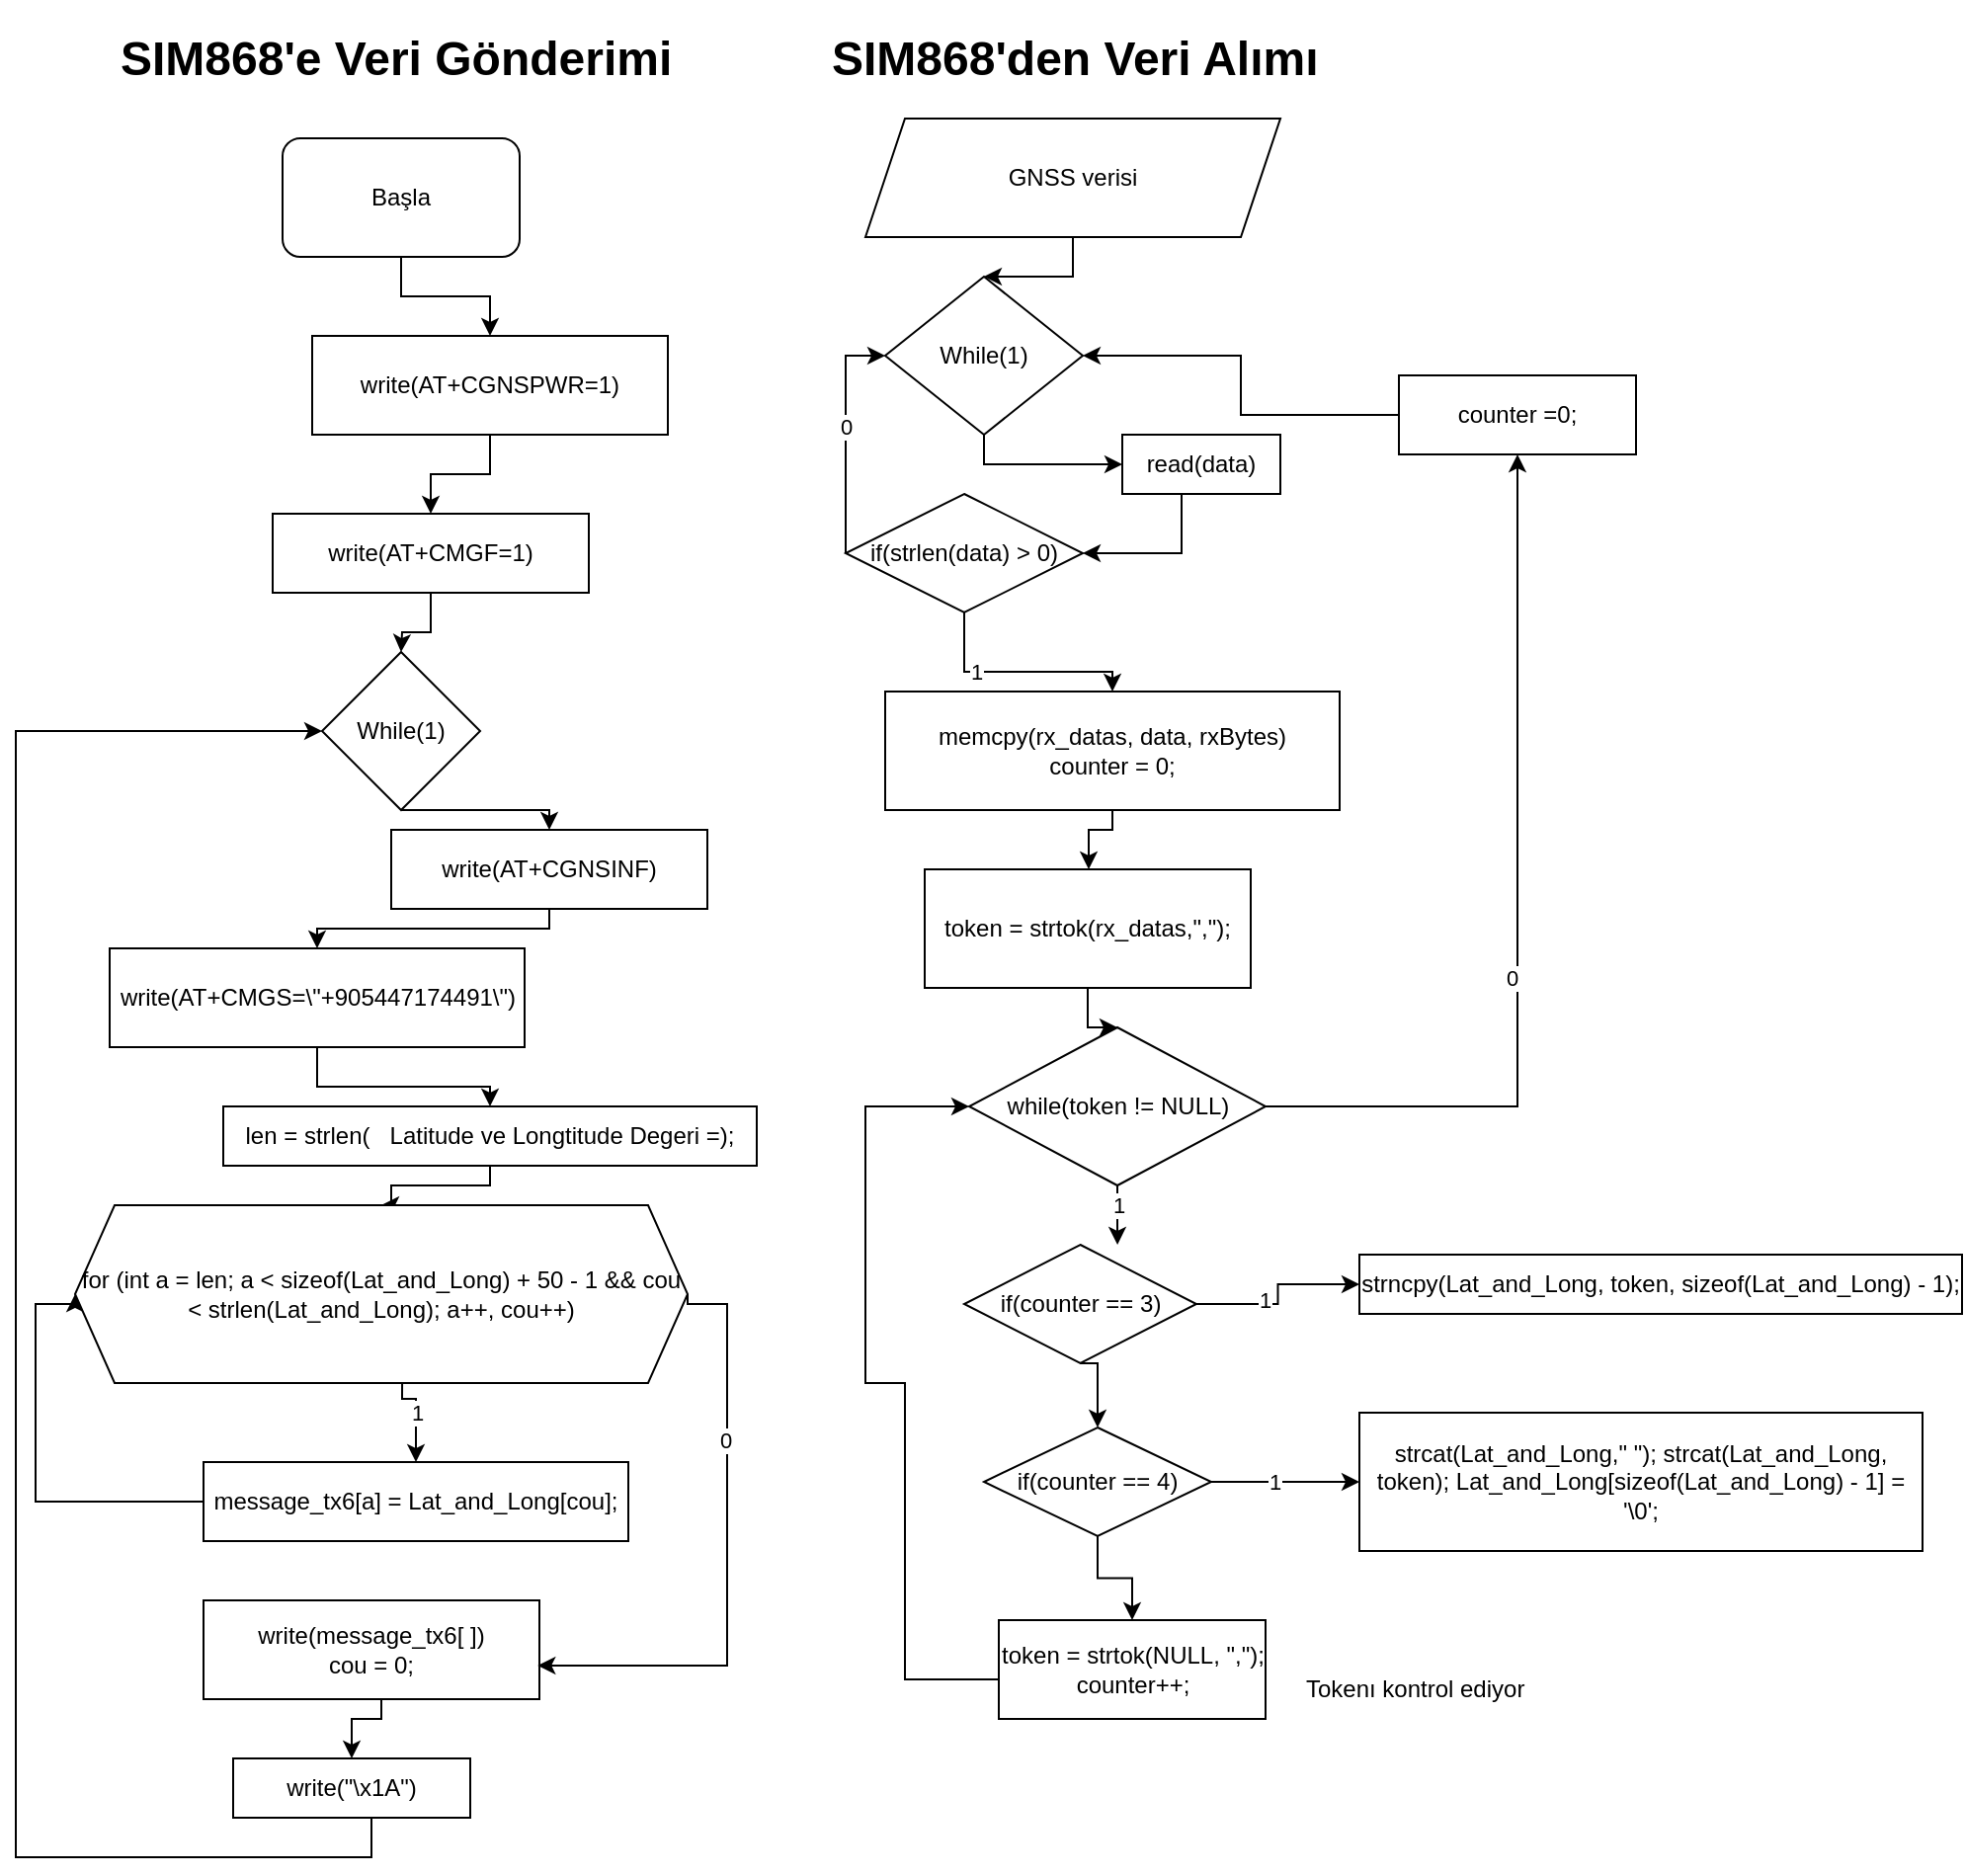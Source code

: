 <mxfile version="13.9.9" type="device"><diagram id="VGfeHtUI-686utL_88iE" name="Sayfa -1"><mxGraphModel dx="721" dy="599" grid="1" gridSize="10" guides="1" tooltips="1" connect="1" arrows="1" fold="1" page="1" pageScale="1" pageWidth="3300" pageHeight="4681" math="0" shadow="0"><root><mxCell id="0"/><mxCell id="1" parent="0"/><mxCell id="peohOCytkTrZAMBB_SPw-20" style="edgeStyle=orthogonalEdgeStyle;rounded=0;orthogonalLoop=1;jettySize=auto;html=1;entryX=0.5;entryY=0;entryDx=0;entryDy=0;" parent="1" source="peohOCytkTrZAMBB_SPw-2" target="peohOCytkTrZAMBB_SPw-3" edge="1"><mxGeometry relative="1" as="geometry"/></mxCell><mxCell id="peohOCytkTrZAMBB_SPw-2" value="Başla" style="rounded=1;whiteSpace=wrap;html=1;" parent="1" vertex="1"><mxGeometry x="745" y="240" width="120" height="60" as="geometry"/></mxCell><mxCell id="peohOCytkTrZAMBB_SPw-21" style="edgeStyle=orthogonalEdgeStyle;rounded=0;orthogonalLoop=1;jettySize=auto;html=1;entryX=0.5;entryY=0;entryDx=0;entryDy=0;" parent="1" source="peohOCytkTrZAMBB_SPw-3" target="peohOCytkTrZAMBB_SPw-4" edge="1"><mxGeometry relative="1" as="geometry"/></mxCell><mxCell id="peohOCytkTrZAMBB_SPw-3" value="write(AT+CGNSPWR=1)" style="rounded=0;whiteSpace=wrap;html=1;" parent="1" vertex="1"><mxGeometry x="760" y="340" width="180" height="50" as="geometry"/></mxCell><mxCell id="peohOCytkTrZAMBB_SPw-22" style="edgeStyle=orthogonalEdgeStyle;rounded=0;orthogonalLoop=1;jettySize=auto;html=1;" parent="1" source="peohOCytkTrZAMBB_SPw-4" edge="1"><mxGeometry relative="1" as="geometry"><mxPoint x="805.0" y="500" as="targetPoint"/></mxGeometry></mxCell><mxCell id="peohOCytkTrZAMBB_SPw-4" value="&lt;span&gt;write(AT+CMGF=1)&lt;/span&gt;" style="rounded=0;whiteSpace=wrap;html=1;" parent="1" vertex="1"><mxGeometry x="740" y="430" width="160" height="40" as="geometry"/></mxCell><mxCell id="peohOCytkTrZAMBB_SPw-41" value="" style="edgeStyle=orthogonalEdgeStyle;rounded=0;orthogonalLoop=1;jettySize=auto;html=1;" parent="1" source="peohOCytkTrZAMBB_SPw-5" target="peohOCytkTrZAMBB_SPw-40" edge="1"><mxGeometry relative="1" as="geometry"><Array as="points"><mxPoint x="1165" y="590"/><mxPoint x="1153" y="590"/></Array></mxGeometry></mxCell><mxCell id="peohOCytkTrZAMBB_SPw-5" value="memcpy(rx_datas, data, rxBytes)&lt;br&gt;counter = 0;" style="rounded=0;whiteSpace=wrap;html=1;" parent="1" vertex="1"><mxGeometry x="1050" y="520" width="230" height="60" as="geometry"/></mxCell><mxCell id="peohOCytkTrZAMBB_SPw-27" style="edgeStyle=orthogonalEdgeStyle;rounded=0;orthogonalLoop=1;jettySize=auto;html=1;entryX=0.5;entryY=0;entryDx=0;entryDy=0;" parent="1" source="peohOCytkTrZAMBB_SPw-6" target="peohOCytkTrZAMBB_SPw-26" edge="1"><mxGeometry relative="1" as="geometry"><Array as="points"><mxPoint x="880" y="640"/><mxPoint x="763" y="640"/></Array></mxGeometry></mxCell><mxCell id="peohOCytkTrZAMBB_SPw-6" value="write(AT+CGNSINF)" style="rounded=0;whiteSpace=wrap;html=1;" parent="1" vertex="1"><mxGeometry x="800" y="590" width="160" height="40" as="geometry"/></mxCell><mxCell id="peohOCytkTrZAMBB_SPw-23" style="edgeStyle=orthogonalEdgeStyle;rounded=0;orthogonalLoop=1;jettySize=auto;html=1;entryX=0.5;entryY=0;entryDx=0;entryDy=0;" parent="1" target="peohOCytkTrZAMBB_SPw-6" edge="1"><mxGeometry relative="1" as="geometry"><mxPoint x="805.0" y="580" as="sourcePoint"/><Array as="points"><mxPoint x="880" y="580"/></Array></mxGeometry></mxCell><mxCell id="peohOCytkTrZAMBB_SPw-25" style="edgeStyle=orthogonalEdgeStyle;rounded=0;orthogonalLoop=1;jettySize=auto;html=1;entryX=0.5;entryY=0;entryDx=0;entryDy=0;" parent="1" source="peohOCytkTrZAMBB_SPw-19" target="peohOCytkTrZAMBB_SPw-5" edge="1"><mxGeometry relative="1" as="geometry"><Array as="points"><mxPoint x="1090" y="510"/><mxPoint x="1165" y="510"/></Array></mxGeometry></mxCell><mxCell id="P92QDPwqGKX63b1fsh_c-31" value="1" style="edgeLabel;html=1;align=center;verticalAlign=middle;resizable=0;points=[];" parent="peohOCytkTrZAMBB_SPw-25" vertex="1" connectable="0"><mxGeometry x="-0.379" relative="1" as="geometry"><mxPoint as="offset"/></mxGeometry></mxCell><mxCell id="P92QDPwqGKX63b1fsh_c-32" style="edgeStyle=orthogonalEdgeStyle;rounded=0;orthogonalLoop=1;jettySize=auto;html=1;entryX=0;entryY=0.5;entryDx=0;entryDy=0;" parent="1" source="peohOCytkTrZAMBB_SPw-19" target="P92QDPwqGKX63b1fsh_c-5" edge="1"><mxGeometry relative="1" as="geometry"><Array as="points"><mxPoint x="1030" y="440"/><mxPoint x="1030" y="350"/></Array></mxGeometry></mxCell><mxCell id="P92QDPwqGKX63b1fsh_c-33" value="0" style="edgeLabel;html=1;align=center;verticalAlign=middle;resizable=0;points=[];" parent="P92QDPwqGKX63b1fsh_c-32" vertex="1" connectable="0"><mxGeometry x="0.078" relative="1" as="geometry"><mxPoint as="offset"/></mxGeometry></mxCell><mxCell id="peohOCytkTrZAMBB_SPw-19" value="if(strlen(data) &amp;gt; 0)" style="rhombus;whiteSpace=wrap;html=1;" parent="1" vertex="1"><mxGeometry x="1030" y="420" width="120" height="60" as="geometry"/></mxCell><mxCell id="P92QDPwqGKX63b1fsh_c-24" style="edgeStyle=orthogonalEdgeStyle;rounded=0;orthogonalLoop=1;jettySize=auto;html=1;entryX=0.5;entryY=0;entryDx=0;entryDy=0;" parent="1" source="peohOCytkTrZAMBB_SPw-26" target="P92QDPwqGKX63b1fsh_c-23" edge="1"><mxGeometry relative="1" as="geometry"/></mxCell><mxCell id="peohOCytkTrZAMBB_SPw-26" value="write(AT+CMGS=\&quot;+905447174491\&quot;)" style="rounded=0;whiteSpace=wrap;html=1;" parent="1" vertex="1"><mxGeometry x="657.5" y="650" width="210" height="50" as="geometry"/></mxCell><mxCell id="JN8Z3Pgj8KgQvpPQTiuZ-2" style="edgeStyle=orthogonalEdgeStyle;rounded=0;orthogonalLoop=1;jettySize=auto;html=1;entryX=0;entryY=0.5;entryDx=0;entryDy=0;" parent="1" source="peohOCytkTrZAMBB_SPw-30" target="JN8Z3Pgj8KgQvpPQTiuZ-1" edge="1"><mxGeometry relative="1" as="geometry"><Array as="points"><mxPoint x="620" y="930"/><mxPoint x="620" y="830"/></Array></mxGeometry></mxCell><mxCell id="peohOCytkTrZAMBB_SPw-30" value="message_tx6[a] = Lat_and_Long[cou];" style="whiteSpace=wrap;html=1;" parent="1" vertex="1"><mxGeometry x="705" y="910" width="215" height="40" as="geometry"/></mxCell><mxCell id="peohOCytkTrZAMBB_SPw-36" value="" style="edgeStyle=orthogonalEdgeStyle;rounded=0;orthogonalLoop=1;jettySize=auto;html=1;" parent="1" source="peohOCytkTrZAMBB_SPw-33" target="peohOCytkTrZAMBB_SPw-35" edge="1"><mxGeometry relative="1" as="geometry"><Array as="points"><mxPoint x="795" y="1040"/><mxPoint x="780" y="1040"/></Array></mxGeometry></mxCell><mxCell id="peohOCytkTrZAMBB_SPw-33" value="write(message_tx6[ ])&lt;br&gt;cou = 0;" style="whiteSpace=wrap;html=1;" parent="1" vertex="1"><mxGeometry x="705" y="980" width="170" height="50" as="geometry"/></mxCell><mxCell id="peohOCytkTrZAMBB_SPw-37" style="edgeStyle=orthogonalEdgeStyle;rounded=0;orthogonalLoop=1;jettySize=auto;html=1;entryX=0;entryY=0.5;entryDx=0;entryDy=0;" parent="1" source="peohOCytkTrZAMBB_SPw-35" target="P92QDPwqGKX63b1fsh_c-21" edge="1"><mxGeometry relative="1" as="geometry"><Array as="points"><mxPoint x="790" y="1110"/><mxPoint x="610" y="1110"/><mxPoint x="610" y="540"/></Array><mxPoint x="750" y="540" as="targetPoint"/></mxGeometry></mxCell><mxCell id="peohOCytkTrZAMBB_SPw-35" value="write(&quot;\x1A&quot;)" style="whiteSpace=wrap;html=1;" parent="1" vertex="1"><mxGeometry x="720" y="1060" width="120" height="30" as="geometry"/></mxCell><mxCell id="peohOCytkTrZAMBB_SPw-43" value="" style="edgeStyle=orthogonalEdgeStyle;rounded=0;orthogonalLoop=1;jettySize=auto;html=1;entryX=0.5;entryY=0;entryDx=0;entryDy=0;" parent="1" source="peohOCytkTrZAMBB_SPw-40" target="P92QDPwqGKX63b1fsh_c-1" edge="1"><mxGeometry relative="1" as="geometry"><Array as="points"><mxPoint x="1153" y="690"/></Array><mxPoint x="1135" y="700" as="targetPoint"/></mxGeometry></mxCell><mxCell id="peohOCytkTrZAMBB_SPw-40" value="token = strtok(rx_datas,&quot;,&quot;);" style="whiteSpace=wrap;html=1;rounded=0;" parent="1" vertex="1"><mxGeometry x="1070" y="610" width="165" height="60" as="geometry"/></mxCell><mxCell id="peohOCytkTrZAMBB_SPw-47" value="" style="edgeStyle=orthogonalEdgeStyle;rounded=0;orthogonalLoop=1;jettySize=auto;html=1;exitX=1;exitY=0.5;exitDx=0;exitDy=0;" parent="1" source="f0MCx6678pjMEfsb5_e6-1" target="peohOCytkTrZAMBB_SPw-46" edge="1"><mxGeometry relative="1" as="geometry"><mxPoint x="1235" y="830" as="sourcePoint"/></mxGeometry></mxCell><mxCell id="peohOCytkTrZAMBB_SPw-48" value="1" style="edgeLabel;html=1;align=center;verticalAlign=middle;resizable=0;points=[];" parent="peohOCytkTrZAMBB_SPw-47" vertex="1" connectable="0"><mxGeometry x="-0.268" y="2" relative="1" as="geometry"><mxPoint as="offset"/></mxGeometry></mxCell><mxCell id="peohOCytkTrZAMBB_SPw-50" value="" style="edgeStyle=orthogonalEdgeStyle;rounded=0;orthogonalLoop=1;jettySize=auto;html=1;exitX=0.5;exitY=1;exitDx=0;exitDy=0;entryX=0.5;entryY=0;entryDx=0;entryDy=0;" parent="1" source="f0MCx6678pjMEfsb5_e6-1" target="f0MCx6678pjMEfsb5_e6-3" edge="1"><mxGeometry relative="1" as="geometry"><mxPoint x="1175.029" y="860" as="sourcePoint"/><mxPoint x="1175.029" y="890" as="targetPoint"/></mxGeometry></mxCell><mxCell id="peohOCytkTrZAMBB_SPw-46" value="strncpy(Lat_and_Long, token, sizeof(Lat_and_Long) - 1);" style="whiteSpace=wrap;html=1;rounded=0;" parent="1" vertex="1"><mxGeometry x="1290" y="805" width="305" height="30" as="geometry"/></mxCell><mxCell id="peohOCytkTrZAMBB_SPw-52" value="" style="edgeStyle=orthogonalEdgeStyle;rounded=0;orthogonalLoop=1;jettySize=auto;html=1;exitX=1;exitY=0.5;exitDx=0;exitDy=0;" parent="1" source="f0MCx6678pjMEfsb5_e6-3" target="peohOCytkTrZAMBB_SPw-51" edge="1"><mxGeometry relative="1" as="geometry"><mxPoint x="1235" y="920" as="sourcePoint"/></mxGeometry></mxCell><mxCell id="peohOCytkTrZAMBB_SPw-53" value="1" style="edgeLabel;html=1;align=center;verticalAlign=middle;resizable=0;points=[];" parent="peohOCytkTrZAMBB_SPw-52" vertex="1" connectable="0"><mxGeometry x="-0.154" relative="1" as="geometry"><mxPoint as="offset"/></mxGeometry></mxCell><mxCell id="peohOCytkTrZAMBB_SPw-55" style="edgeStyle=orthogonalEdgeStyle;rounded=0;orthogonalLoop=1;jettySize=auto;html=1;entryX=0.5;entryY=0;entryDx=0;entryDy=0;exitX=0.5;exitY=1;exitDx=0;exitDy=0;" parent="1" source="f0MCx6678pjMEfsb5_e6-3" target="peohOCytkTrZAMBB_SPw-57" edge="1"><mxGeometry relative="1" as="geometry"><mxPoint x="1175" y="990" as="targetPoint"/><Array as="points"/><mxPoint x="1175" y="950" as="sourcePoint"/></mxGeometry></mxCell><mxCell id="peohOCytkTrZAMBB_SPw-51" value="strcat(Lat_and_Long,&quot; &quot;); strcat(Lat_and_Long, token); Lat_and_Long[sizeof(Lat_and_Long) - 1] = '\0';" style="whiteSpace=wrap;html=1;rounded=0;" parent="1" vertex="1"><mxGeometry x="1290" y="885" width="285" height="70" as="geometry"/></mxCell><mxCell id="peohOCytkTrZAMBB_SPw-58" style="edgeStyle=orthogonalEdgeStyle;rounded=0;orthogonalLoop=1;jettySize=auto;html=1;entryX=0;entryY=0.5;entryDx=0;entryDy=0;" parent="1" source="peohOCytkTrZAMBB_SPw-57" target="P92QDPwqGKX63b1fsh_c-1" edge="1"><mxGeometry relative="1" as="geometry"><Array as="points"><mxPoint x="1060" y="1020"/><mxPoint x="1060" y="870"/><mxPoint x="1040" y="870"/><mxPoint x="1040" y="730"/></Array><mxPoint x="1070" y="725" as="targetPoint"/></mxGeometry></mxCell><mxCell id="peohOCytkTrZAMBB_SPw-57" value="token = strtok(NULL, &quot;,&quot;); counter++;" style="rounded=0;whiteSpace=wrap;html=1;" parent="1" vertex="1"><mxGeometry x="1107.5" y="990" width="135" height="50" as="geometry"/></mxCell><mxCell id="P92QDPwqGKX63b1fsh_c-30" style="edgeStyle=orthogonalEdgeStyle;rounded=0;orthogonalLoop=1;jettySize=auto;html=1;entryX=1;entryY=0.5;entryDx=0;entryDy=0;" parent="1" source="peohOCytkTrZAMBB_SPw-62" target="P92QDPwqGKX63b1fsh_c-5" edge="1"><mxGeometry relative="1" as="geometry"/></mxCell><mxCell id="peohOCytkTrZAMBB_SPw-62" value="counter =0;" style="whiteSpace=wrap;html=1;rounded=0;" parent="1" vertex="1"><mxGeometry x="1310" y="360" width="120" height="40" as="geometry"/></mxCell><mxCell id="P92QDPwqGKX63b1fsh_c-22" style="edgeStyle=orthogonalEdgeStyle;rounded=0;orthogonalLoop=1;jettySize=auto;html=1;" parent="1" source="peohOCytkTrZAMBB_SPw-65" target="P92QDPwqGKX63b1fsh_c-5" edge="1"><mxGeometry relative="1" as="geometry"/></mxCell><mxCell id="peohOCytkTrZAMBB_SPw-65" value="GNSS verisi" style="shape=parallelogram;perimeter=parallelogramPerimeter;whiteSpace=wrap;html=1;fixedSize=1;" parent="1" vertex="1"><mxGeometry x="1040" y="230" width="210" height="60" as="geometry"/></mxCell><mxCell id="peohOCytkTrZAMBB_SPw-67" value="&lt;h1&gt;SIM868'e Veri Gönderimi&lt;/h1&gt;" style="text;html=1;strokeColor=none;fillColor=none;spacing=5;spacingTop=-20;whiteSpace=wrap;overflow=hidden;rounded=0;" parent="1" vertex="1"><mxGeometry x="657.5" y="180" width="295" height="40" as="geometry"/></mxCell><mxCell id="peohOCytkTrZAMBB_SPw-68" value="&lt;h1&gt;SIM868'den Veri Alımı&lt;/h1&gt;" style="text;html=1;strokeColor=none;fillColor=none;spacing=5;spacingTop=-20;whiteSpace=wrap;overflow=hidden;rounded=0;" parent="1" vertex="1"><mxGeometry x="1017.5" y="180" width="295" height="40" as="geometry"/></mxCell><mxCell id="P92QDPwqGKX63b1fsh_c-4" style="edgeStyle=orthogonalEdgeStyle;rounded=0;orthogonalLoop=1;jettySize=auto;html=1;entryX=0.438;entryY=0;entryDx=0;entryDy=0;entryPerimeter=0;" parent="1" source="P92QDPwqGKX63b1fsh_c-1" edge="1"><mxGeometry relative="1" as="geometry"><mxPoint x="1167.56" y="800" as="targetPoint"/></mxGeometry></mxCell><mxCell id="P92QDPwqGKX63b1fsh_c-9" value="1" style="edgeLabel;html=1;align=center;verticalAlign=middle;resizable=0;points=[];" parent="P92QDPwqGKX63b1fsh_c-4" vertex="1" connectable="0"><mxGeometry x="-0.291" y="1" relative="1" as="geometry"><mxPoint x="-0.99" y="-0.85" as="offset"/></mxGeometry></mxCell><mxCell id="P92QDPwqGKX63b1fsh_c-10" style="edgeStyle=orthogonalEdgeStyle;rounded=0;orthogonalLoop=1;jettySize=auto;html=1;entryX=0.5;entryY=1;entryDx=0;entryDy=0;" parent="1" source="P92QDPwqGKX63b1fsh_c-1" target="peohOCytkTrZAMBB_SPw-62" edge="1"><mxGeometry relative="1" as="geometry"><Array as="points"><mxPoint x="1370" y="730"/></Array></mxGeometry></mxCell><mxCell id="P92QDPwqGKX63b1fsh_c-11" value="0" style="edgeLabel;html=1;align=center;verticalAlign=middle;resizable=0;points=[];" parent="P92QDPwqGKX63b1fsh_c-10" vertex="1" connectable="0"><mxGeometry x="-0.151" y="3" relative="1" as="geometry"><mxPoint y="1" as="offset"/></mxGeometry></mxCell><mxCell id="P92QDPwqGKX63b1fsh_c-1" value="&lt;span&gt;while(token != NULL)&lt;/span&gt;" style="rhombus;whiteSpace=wrap;html=1;" parent="1" vertex="1"><mxGeometry x="1092.5" y="690" width="150" height="80" as="geometry"/></mxCell><mxCell id="obZ4htL9OlUQb-WEDLhJ-3" style="edgeStyle=orthogonalEdgeStyle;rounded=0;orthogonalLoop=1;jettySize=auto;html=1;entryX=0;entryY=0.5;entryDx=0;entryDy=0;" parent="1" source="P92QDPwqGKX63b1fsh_c-5" target="obZ4htL9OlUQb-WEDLhJ-2" edge="1"><mxGeometry relative="1" as="geometry"><Array as="points"><mxPoint x="1100" y="405"/></Array></mxGeometry></mxCell><mxCell id="P92QDPwqGKX63b1fsh_c-5" value="While(1)" style="rhombus;whiteSpace=wrap;html=1;" parent="1" vertex="1"><mxGeometry x="1050" y="310" width="100" height="80" as="geometry"/></mxCell><mxCell id="P92QDPwqGKX63b1fsh_c-17" style="edgeStyle=orthogonalEdgeStyle;rounded=0;orthogonalLoop=1;jettySize=auto;html=1;entryX=0.5;entryY=0;entryDx=0;entryDy=0;exitX=0.534;exitY=1.001;exitDx=0;exitDy=0;exitPerimeter=0;" parent="1" source="JN8Z3Pgj8KgQvpPQTiuZ-1" target="peohOCytkTrZAMBB_SPw-30" edge="1"><mxGeometry relative="1" as="geometry"><mxPoint x="810.059" y="877.484" as="sourcePoint"/><Array as="points"><mxPoint x="806" y="878"/><mxPoint x="813" y="878"/></Array></mxGeometry></mxCell><mxCell id="P92QDPwqGKX63b1fsh_c-18" value="1" style="edgeLabel;html=1;align=center;verticalAlign=middle;resizable=0;points=[];" parent="P92QDPwqGKX63b1fsh_c-17" vertex="1" connectable="0"><mxGeometry x="-0.337" relative="1" as="geometry"><mxPoint x="-0.02" y="6.21" as="offset"/></mxGeometry></mxCell><mxCell id="P92QDPwqGKX63b1fsh_c-19" style="edgeStyle=orthogonalEdgeStyle;rounded=0;orthogonalLoop=1;jettySize=auto;html=1;entryX=0.995;entryY=0.659;entryDx=0;entryDy=0;entryPerimeter=0;exitX=1;exitY=0.5;exitDx=0;exitDy=0;" parent="1" source="JN8Z3Pgj8KgQvpPQTiuZ-1" target="peohOCytkTrZAMBB_SPw-33" edge="1"><mxGeometry relative="1" as="geometry"><Array as="points"><mxPoint x="970" y="830"/><mxPoint x="970" y="1013"/></Array><mxPoint x="970.059" y="832.778" as="sourcePoint"/></mxGeometry></mxCell><mxCell id="P92QDPwqGKX63b1fsh_c-20" value="0" style="edgeLabel;html=1;align=center;verticalAlign=middle;resizable=0;points=[];" parent="P92QDPwqGKX63b1fsh_c-19" vertex="1" connectable="0"><mxGeometry x="-0.386" y="-1" relative="1" as="geometry"><mxPoint as="offset"/></mxGeometry></mxCell><mxCell id="P92QDPwqGKX63b1fsh_c-21" value="&lt;span&gt;While(1)&lt;/span&gt;" style="rhombus;whiteSpace=wrap;html=1;" parent="1" vertex="1"><mxGeometry x="765" y="500" width="80" height="80" as="geometry"/></mxCell><mxCell id="P92QDPwqGKX63b1fsh_c-25" style="edgeStyle=orthogonalEdgeStyle;rounded=0;orthogonalLoop=1;jettySize=auto;html=1;entryX=0.5;entryY=0;entryDx=0;entryDy=0;" parent="1" source="P92QDPwqGKX63b1fsh_c-23" target="JN8Z3Pgj8KgQvpPQTiuZ-1" edge="1"><mxGeometry relative="1" as="geometry"><Array as="points"><mxPoint x="850" y="770"/><mxPoint x="800" y="770"/><mxPoint x="800" y="780"/></Array><mxPoint x="810" y="782.5" as="targetPoint"/></mxGeometry></mxCell><mxCell id="P92QDPwqGKX63b1fsh_c-23" value="len = strlen(&amp;nbsp; &amp;nbsp;Latitude ve Longtitude Degeri =);" style="rounded=0;whiteSpace=wrap;html=1;" parent="1" vertex="1"><mxGeometry x="715" y="730" width="270" height="30" as="geometry"/></mxCell><mxCell id="P92QDPwqGKX63b1fsh_c-29" value="Tokenı kontrol ediyor&amp;nbsp;" style="text;html=1;strokeColor=none;fillColor=none;align=center;verticalAlign=middle;whiteSpace=wrap;rounded=0;" parent="1" vertex="1"><mxGeometry x="1260" y="1010" width="120" height="30" as="geometry"/></mxCell><mxCell id="obZ4htL9OlUQb-WEDLhJ-4" style="edgeStyle=orthogonalEdgeStyle;rounded=0;orthogonalLoop=1;jettySize=auto;html=1;entryX=1;entryY=0.5;entryDx=0;entryDy=0;" parent="1" source="obZ4htL9OlUQb-WEDLhJ-2" target="peohOCytkTrZAMBB_SPw-19" edge="1"><mxGeometry relative="1" as="geometry"><Array as="points"><mxPoint x="1200" y="450"/></Array></mxGeometry></mxCell><mxCell id="obZ4htL9OlUQb-WEDLhJ-2" value="read(data)" style="rounded=0;whiteSpace=wrap;html=1;" parent="1" vertex="1"><mxGeometry x="1170" y="390" width="80" height="30" as="geometry"/></mxCell><mxCell id="f0MCx6678pjMEfsb5_e6-1" value="&lt;span&gt;if(counter == 3)&lt;/span&gt;" style="rhombus;whiteSpace=wrap;html=1;" parent="1" vertex="1"><mxGeometry x="1090" y="800" width="117.5" height="60" as="geometry"/></mxCell><mxCell id="f0MCx6678pjMEfsb5_e6-3" value="&lt;span&gt;if(counter == 4)&lt;/span&gt;" style="rhombus;whiteSpace=wrap;html=1;" parent="1" vertex="1"><mxGeometry x="1100" y="892.5" width="115" height="55" as="geometry"/></mxCell><mxCell id="JN8Z3Pgj8KgQvpPQTiuZ-1" value="&lt;span&gt;for (int a = len; a &amp;lt; sizeof(Lat_and_Long) + 50 - 1 &amp;amp;&amp;amp; cou &amp;lt; strlen(Lat_and_Long); a++, cou++)&lt;/span&gt;" style="shape=hexagon;perimeter=hexagonPerimeter2;whiteSpace=wrap;html=1;fixedSize=1;" parent="1" vertex="1"><mxGeometry x="640" y="780" width="310" height="90" as="geometry"/></mxCell></root></mxGraphModel></diagram></mxfile>